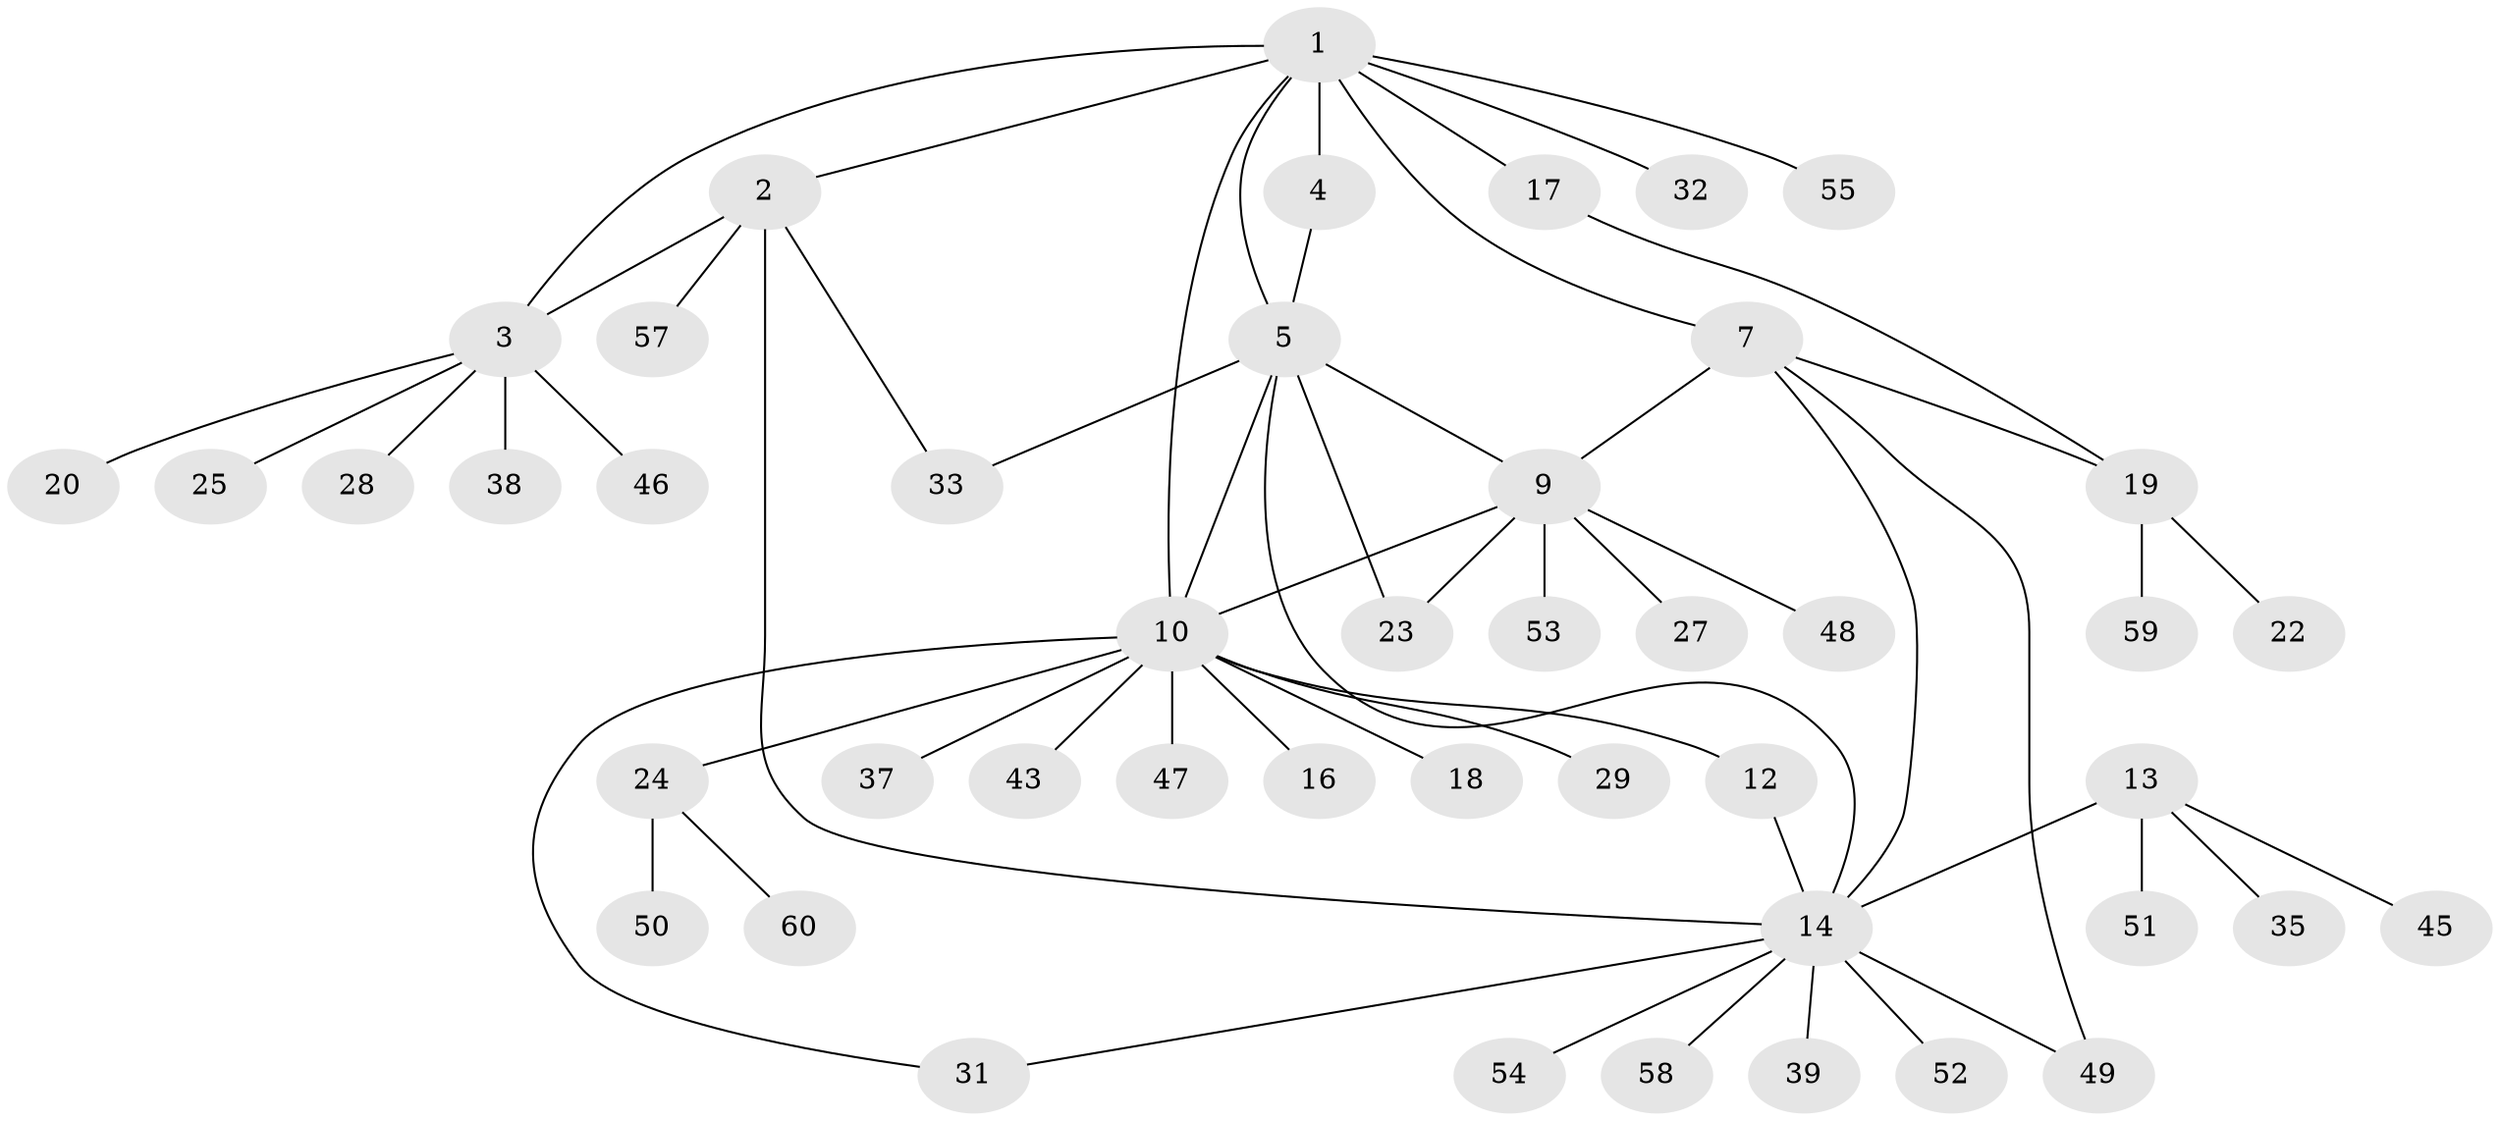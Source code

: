 // Generated by graph-tools (version 1.1) at 2025/52/02/27/25 19:52:14]
// undirected, 46 vertices, 58 edges
graph export_dot {
graph [start="1"]
  node [color=gray90,style=filled];
  1 [super="+6"];
  2 [super="+34"];
  3 [super="+21"];
  4;
  5 [super="+30"];
  7 [super="+8"];
  9 [super="+44"];
  10 [super="+11"];
  12;
  13 [super="+40"];
  14 [super="+15"];
  16;
  17;
  18;
  19 [super="+42"];
  20;
  22;
  23 [super="+36"];
  24 [super="+26"];
  25;
  27;
  28;
  29;
  31;
  32;
  33 [super="+41"];
  35;
  37;
  38;
  39;
  43;
  45;
  46;
  47;
  48;
  49;
  50;
  51 [super="+56"];
  52;
  53;
  54;
  55;
  57;
  58;
  59;
  60;
  1 -- 2;
  1 -- 3;
  1 -- 10;
  1 -- 55;
  1 -- 32;
  1 -- 17;
  1 -- 4;
  1 -- 5;
  1 -- 7;
  2 -- 3;
  2 -- 14;
  2 -- 33;
  2 -- 57;
  3 -- 20;
  3 -- 25;
  3 -- 28;
  3 -- 38;
  3 -- 46;
  4 -- 5;
  5 -- 9;
  5 -- 14;
  5 -- 33;
  5 -- 23;
  5 -- 10;
  7 -- 9 [weight=2];
  7 -- 14;
  7 -- 49;
  7 -- 19;
  9 -- 10 [weight=2];
  9 -- 23;
  9 -- 27;
  9 -- 48;
  9 -- 53;
  10 -- 12 [weight=2];
  10 -- 31;
  10 -- 43;
  10 -- 37;
  10 -- 47;
  10 -- 16;
  10 -- 18;
  10 -- 24;
  10 -- 29;
  12 -- 14;
  13 -- 14 [weight=2];
  13 -- 35;
  13 -- 45;
  13 -- 51;
  14 -- 31;
  14 -- 49;
  14 -- 54;
  14 -- 52;
  14 -- 39;
  14 -- 58;
  17 -- 19;
  19 -- 22;
  19 -- 59;
  24 -- 50;
  24 -- 60;
}
